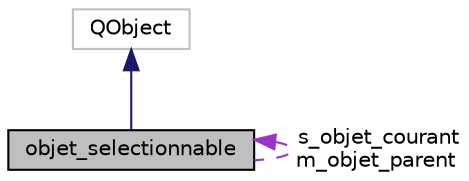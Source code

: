 digraph "objet_selectionnable"
{
  edge [fontname="Helvetica",fontsize="10",labelfontname="Helvetica",labelfontsize="10"];
  node [fontname="Helvetica",fontsize="10",shape=record];
  Node43 [label="objet_selectionnable",height=0.2,width=0.4,color="black", fillcolor="grey75", style="filled", fontcolor="black"];
  Node44 -> Node43 [dir="back",color="midnightblue",fontsize="10",style="solid",fontname="Helvetica"];
  Node44 [label="QObject",height=0.2,width=0.4,color="grey75", fillcolor="white", style="filled"];
  Node43 -> Node43 [dir="back",color="darkorchid3",fontsize="10",style="dashed",label=" s_objet_courant\nm_objet_parent" ,fontname="Helvetica"];
}
